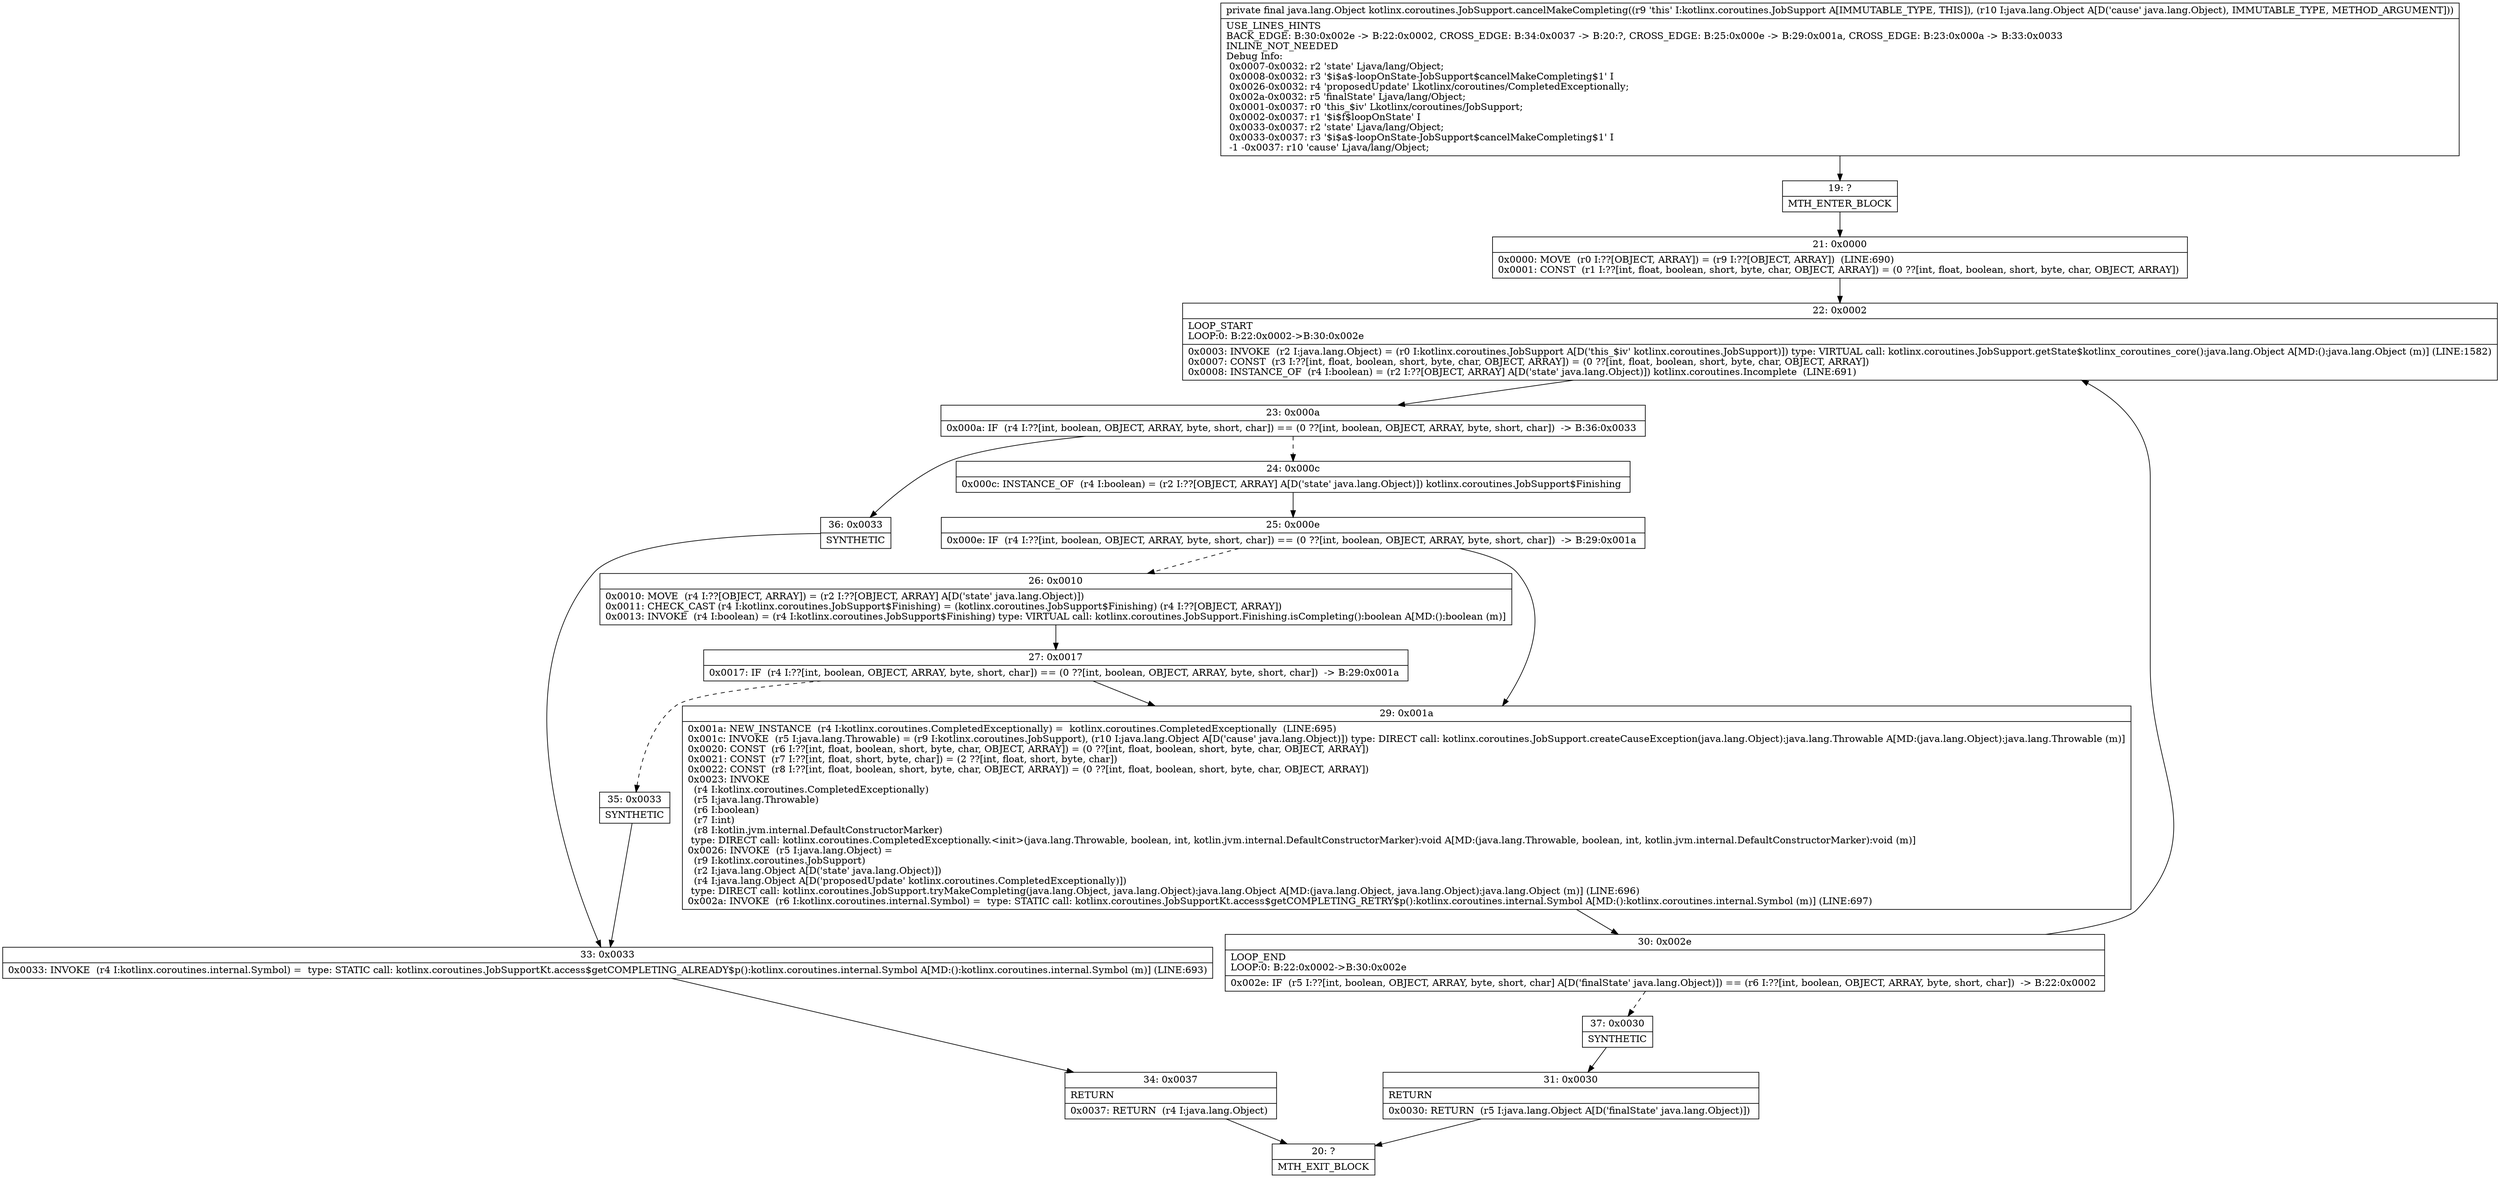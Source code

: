 digraph "CFG forkotlinx.coroutines.JobSupport.cancelMakeCompleting(Ljava\/lang\/Object;)Ljava\/lang\/Object;" {
Node_19 [shape=record,label="{19\:\ ?|MTH_ENTER_BLOCK\l}"];
Node_21 [shape=record,label="{21\:\ 0x0000|0x0000: MOVE  (r0 I:??[OBJECT, ARRAY]) = (r9 I:??[OBJECT, ARRAY])  (LINE:690)\l0x0001: CONST  (r1 I:??[int, float, boolean, short, byte, char, OBJECT, ARRAY]) = (0 ??[int, float, boolean, short, byte, char, OBJECT, ARRAY]) \l}"];
Node_22 [shape=record,label="{22\:\ 0x0002|LOOP_START\lLOOP:0: B:22:0x0002\-\>B:30:0x002e\l|0x0003: INVOKE  (r2 I:java.lang.Object) = (r0 I:kotlinx.coroutines.JobSupport A[D('this_$iv' kotlinx.coroutines.JobSupport)]) type: VIRTUAL call: kotlinx.coroutines.JobSupport.getState$kotlinx_coroutines_core():java.lang.Object A[MD:():java.lang.Object (m)] (LINE:1582)\l0x0007: CONST  (r3 I:??[int, float, boolean, short, byte, char, OBJECT, ARRAY]) = (0 ??[int, float, boolean, short, byte, char, OBJECT, ARRAY]) \l0x0008: INSTANCE_OF  (r4 I:boolean) = (r2 I:??[OBJECT, ARRAY] A[D('state' java.lang.Object)]) kotlinx.coroutines.Incomplete  (LINE:691)\l}"];
Node_23 [shape=record,label="{23\:\ 0x000a|0x000a: IF  (r4 I:??[int, boolean, OBJECT, ARRAY, byte, short, char]) == (0 ??[int, boolean, OBJECT, ARRAY, byte, short, char])  \-\> B:36:0x0033 \l}"];
Node_24 [shape=record,label="{24\:\ 0x000c|0x000c: INSTANCE_OF  (r4 I:boolean) = (r2 I:??[OBJECT, ARRAY] A[D('state' java.lang.Object)]) kotlinx.coroutines.JobSupport$Finishing \l}"];
Node_25 [shape=record,label="{25\:\ 0x000e|0x000e: IF  (r4 I:??[int, boolean, OBJECT, ARRAY, byte, short, char]) == (0 ??[int, boolean, OBJECT, ARRAY, byte, short, char])  \-\> B:29:0x001a \l}"];
Node_26 [shape=record,label="{26\:\ 0x0010|0x0010: MOVE  (r4 I:??[OBJECT, ARRAY]) = (r2 I:??[OBJECT, ARRAY] A[D('state' java.lang.Object)]) \l0x0011: CHECK_CAST (r4 I:kotlinx.coroutines.JobSupport$Finishing) = (kotlinx.coroutines.JobSupport$Finishing) (r4 I:??[OBJECT, ARRAY]) \l0x0013: INVOKE  (r4 I:boolean) = (r4 I:kotlinx.coroutines.JobSupport$Finishing) type: VIRTUAL call: kotlinx.coroutines.JobSupport.Finishing.isCompleting():boolean A[MD:():boolean (m)]\l}"];
Node_27 [shape=record,label="{27\:\ 0x0017|0x0017: IF  (r4 I:??[int, boolean, OBJECT, ARRAY, byte, short, char]) == (0 ??[int, boolean, OBJECT, ARRAY, byte, short, char])  \-\> B:29:0x001a \l}"];
Node_35 [shape=record,label="{35\:\ 0x0033|SYNTHETIC\l}"];
Node_33 [shape=record,label="{33\:\ 0x0033|0x0033: INVOKE  (r4 I:kotlinx.coroutines.internal.Symbol) =  type: STATIC call: kotlinx.coroutines.JobSupportKt.access$getCOMPLETING_ALREADY$p():kotlinx.coroutines.internal.Symbol A[MD:():kotlinx.coroutines.internal.Symbol (m)] (LINE:693)\l}"];
Node_34 [shape=record,label="{34\:\ 0x0037|RETURN\l|0x0037: RETURN  (r4 I:java.lang.Object) \l}"];
Node_20 [shape=record,label="{20\:\ ?|MTH_EXIT_BLOCK\l}"];
Node_29 [shape=record,label="{29\:\ 0x001a|0x001a: NEW_INSTANCE  (r4 I:kotlinx.coroutines.CompletedExceptionally) =  kotlinx.coroutines.CompletedExceptionally  (LINE:695)\l0x001c: INVOKE  (r5 I:java.lang.Throwable) = (r9 I:kotlinx.coroutines.JobSupport), (r10 I:java.lang.Object A[D('cause' java.lang.Object)]) type: DIRECT call: kotlinx.coroutines.JobSupport.createCauseException(java.lang.Object):java.lang.Throwable A[MD:(java.lang.Object):java.lang.Throwable (m)]\l0x0020: CONST  (r6 I:??[int, float, boolean, short, byte, char, OBJECT, ARRAY]) = (0 ??[int, float, boolean, short, byte, char, OBJECT, ARRAY]) \l0x0021: CONST  (r7 I:??[int, float, short, byte, char]) = (2 ??[int, float, short, byte, char]) \l0x0022: CONST  (r8 I:??[int, float, boolean, short, byte, char, OBJECT, ARRAY]) = (0 ??[int, float, boolean, short, byte, char, OBJECT, ARRAY]) \l0x0023: INVOKE  \l  (r4 I:kotlinx.coroutines.CompletedExceptionally)\l  (r5 I:java.lang.Throwable)\l  (r6 I:boolean)\l  (r7 I:int)\l  (r8 I:kotlin.jvm.internal.DefaultConstructorMarker)\l type: DIRECT call: kotlinx.coroutines.CompletedExceptionally.\<init\>(java.lang.Throwable, boolean, int, kotlin.jvm.internal.DefaultConstructorMarker):void A[MD:(java.lang.Throwable, boolean, int, kotlin.jvm.internal.DefaultConstructorMarker):void (m)]\l0x0026: INVOKE  (r5 I:java.lang.Object) = \l  (r9 I:kotlinx.coroutines.JobSupport)\l  (r2 I:java.lang.Object A[D('state' java.lang.Object)])\l  (r4 I:java.lang.Object A[D('proposedUpdate' kotlinx.coroutines.CompletedExceptionally)])\l type: DIRECT call: kotlinx.coroutines.JobSupport.tryMakeCompleting(java.lang.Object, java.lang.Object):java.lang.Object A[MD:(java.lang.Object, java.lang.Object):java.lang.Object (m)] (LINE:696)\l0x002a: INVOKE  (r6 I:kotlinx.coroutines.internal.Symbol) =  type: STATIC call: kotlinx.coroutines.JobSupportKt.access$getCOMPLETING_RETRY$p():kotlinx.coroutines.internal.Symbol A[MD:():kotlinx.coroutines.internal.Symbol (m)] (LINE:697)\l}"];
Node_30 [shape=record,label="{30\:\ 0x002e|LOOP_END\lLOOP:0: B:22:0x0002\-\>B:30:0x002e\l|0x002e: IF  (r5 I:??[int, boolean, OBJECT, ARRAY, byte, short, char] A[D('finalState' java.lang.Object)]) == (r6 I:??[int, boolean, OBJECT, ARRAY, byte, short, char])  \-\> B:22:0x0002 \l}"];
Node_37 [shape=record,label="{37\:\ 0x0030|SYNTHETIC\l}"];
Node_31 [shape=record,label="{31\:\ 0x0030|RETURN\l|0x0030: RETURN  (r5 I:java.lang.Object A[D('finalState' java.lang.Object)]) \l}"];
Node_36 [shape=record,label="{36\:\ 0x0033|SYNTHETIC\l}"];
MethodNode[shape=record,label="{private final java.lang.Object kotlinx.coroutines.JobSupport.cancelMakeCompleting((r9 'this' I:kotlinx.coroutines.JobSupport A[IMMUTABLE_TYPE, THIS]), (r10 I:java.lang.Object A[D('cause' java.lang.Object), IMMUTABLE_TYPE, METHOD_ARGUMENT]))  | USE_LINES_HINTS\lBACK_EDGE: B:30:0x002e \-\> B:22:0x0002, CROSS_EDGE: B:34:0x0037 \-\> B:20:?, CROSS_EDGE: B:25:0x000e \-\> B:29:0x001a, CROSS_EDGE: B:23:0x000a \-\> B:33:0x0033\lINLINE_NOT_NEEDED\lDebug Info:\l  0x0007\-0x0032: r2 'state' Ljava\/lang\/Object;\l  0x0008\-0x0032: r3 '$i$a$\-loopOnState\-JobSupport$cancelMakeCompleting$1' I\l  0x0026\-0x0032: r4 'proposedUpdate' Lkotlinx\/coroutines\/CompletedExceptionally;\l  0x002a\-0x0032: r5 'finalState' Ljava\/lang\/Object;\l  0x0001\-0x0037: r0 'this_$iv' Lkotlinx\/coroutines\/JobSupport;\l  0x0002\-0x0037: r1 '$i$f$loopOnState' I\l  0x0033\-0x0037: r2 'state' Ljava\/lang\/Object;\l  0x0033\-0x0037: r3 '$i$a$\-loopOnState\-JobSupport$cancelMakeCompleting$1' I\l  \-1 \-0x0037: r10 'cause' Ljava\/lang\/Object;\l}"];
MethodNode -> Node_19;Node_19 -> Node_21;
Node_21 -> Node_22;
Node_22 -> Node_23;
Node_23 -> Node_24[style=dashed];
Node_23 -> Node_36;
Node_24 -> Node_25;
Node_25 -> Node_26[style=dashed];
Node_25 -> Node_29;
Node_26 -> Node_27;
Node_27 -> Node_29;
Node_27 -> Node_35[style=dashed];
Node_35 -> Node_33;
Node_33 -> Node_34;
Node_34 -> Node_20;
Node_29 -> Node_30;
Node_30 -> Node_22;
Node_30 -> Node_37[style=dashed];
Node_37 -> Node_31;
Node_31 -> Node_20;
Node_36 -> Node_33;
}

